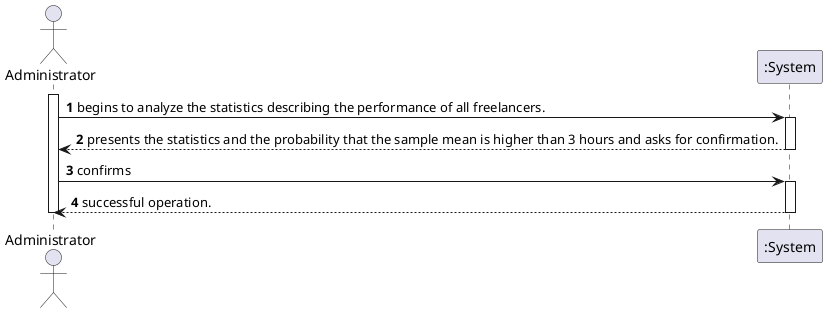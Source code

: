 @startuml
autonumber
actor "Administrator" as ADM

activate ADM
ADM -> ":System" : begins to analyze the statistics describing the performance of all freelancers.
activate ":System"
":System" --> ADM : presents the statistics and the probability that the sample mean is higher than 3 hours and asks for confirmation.
deactivate ":System"

ADM -> ":System" : confirms
activate ":System"
":System" --> ADM : successful operation.
deactivate ":System"

deactivate ADM

@enduml